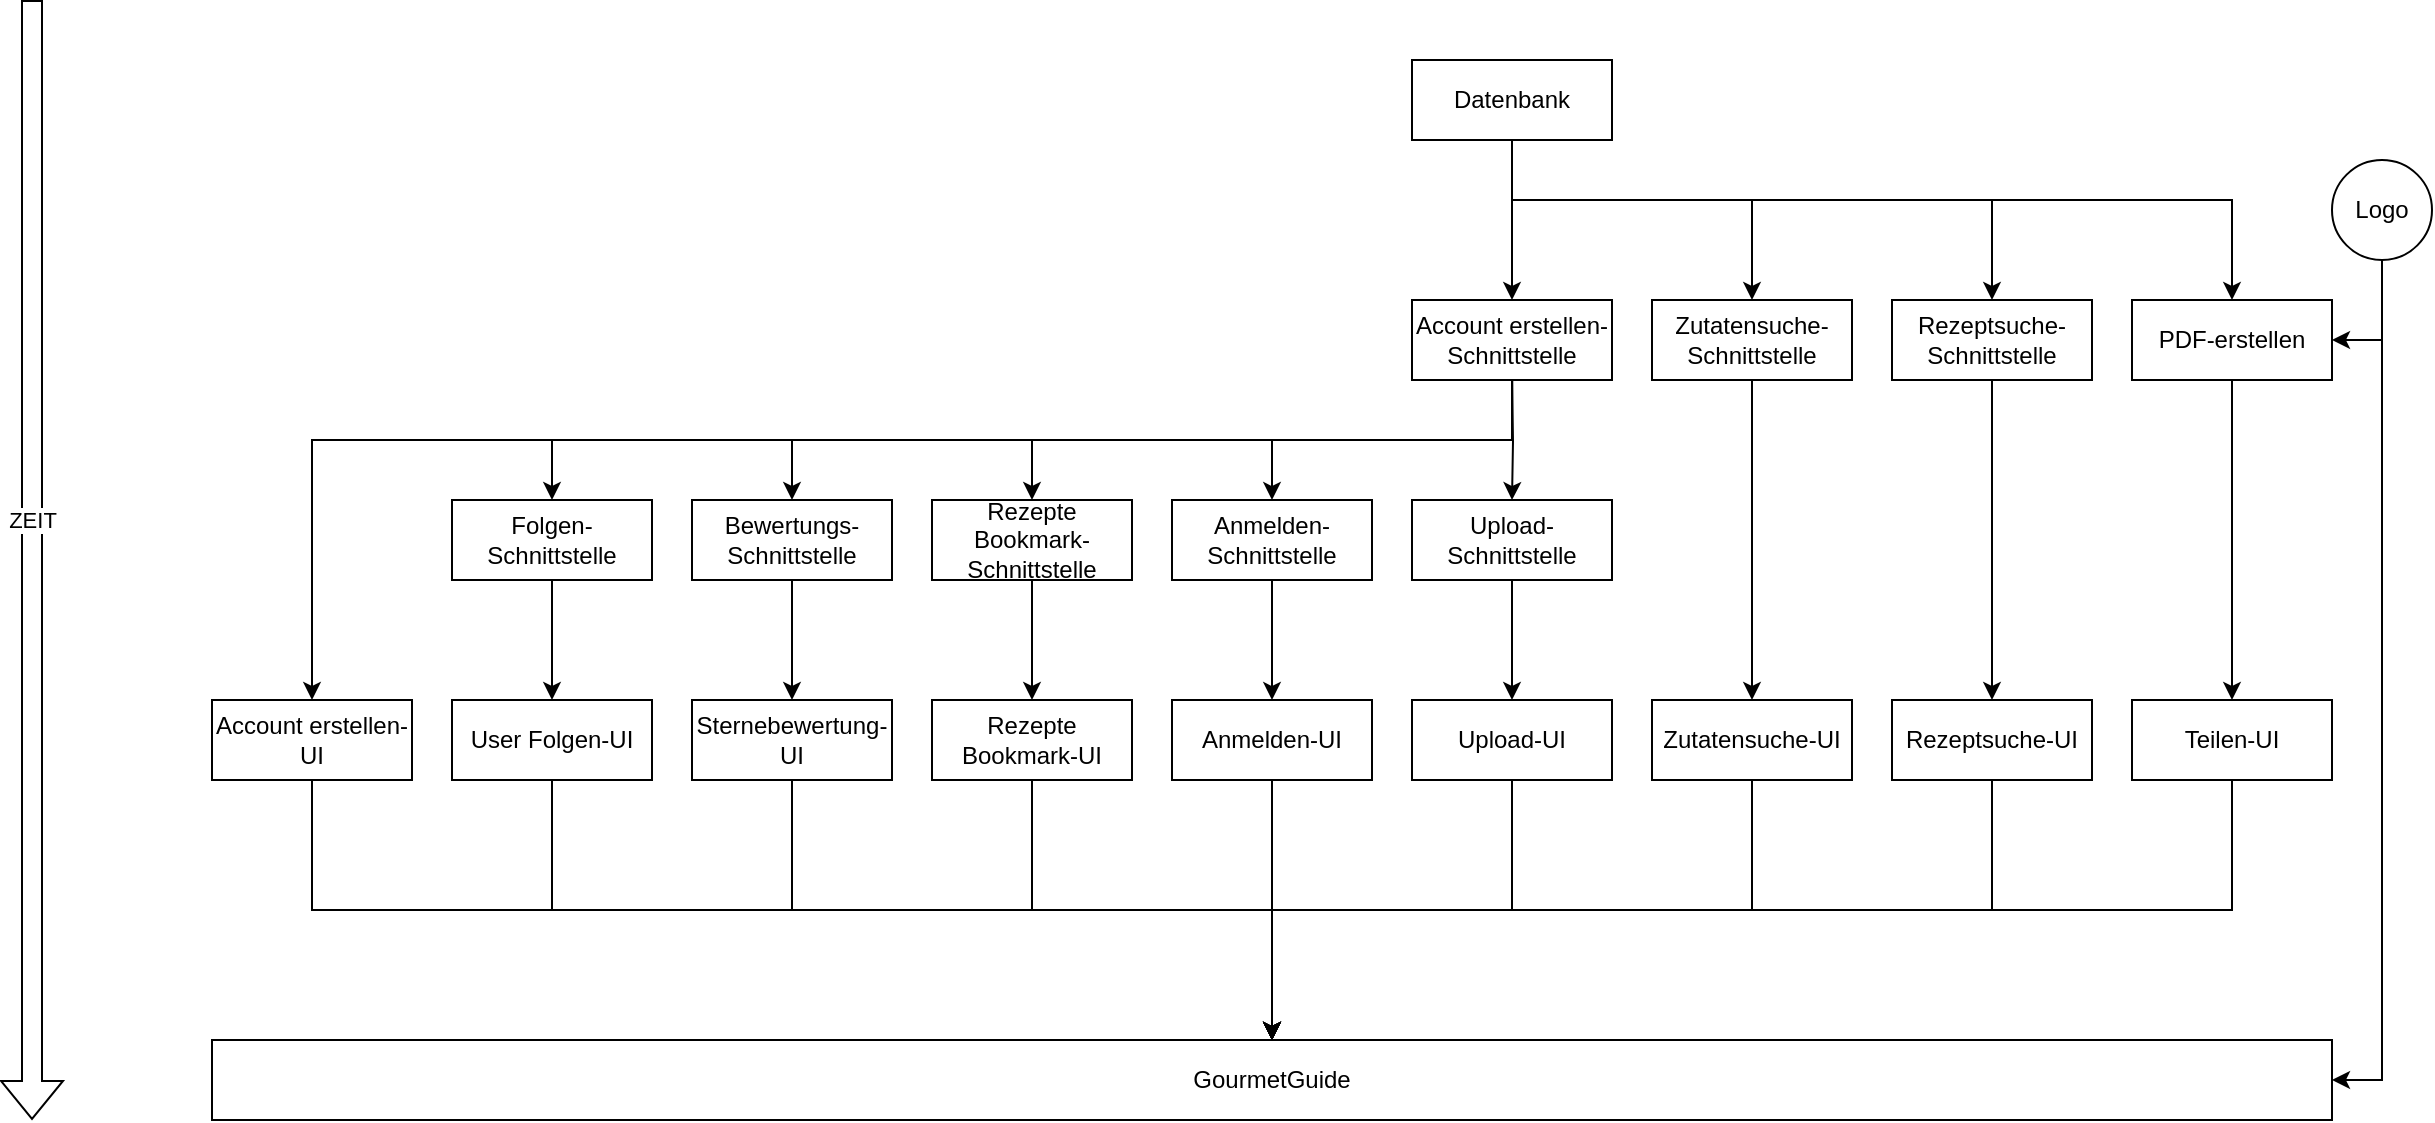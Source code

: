 <mxfile version="24.7.12">
  <diagram name="Seite-1" id="9pEVWhV_WQzaXaiLkUfg">
    <mxGraphModel dx="2048" dy="618" grid="1" gridSize="10" guides="1" tooltips="1" connect="1" arrows="1" fold="1" page="1" pageScale="1" pageWidth="827" pageHeight="1169" math="0" shadow="0">
      <root>
        <mxCell id="0" />
        <mxCell id="1" parent="0" />
        <mxCell id="HwZ_zEZexL7Y-Ox2k2YS-2" style="edgeStyle=orthogonalEdgeStyle;rounded=0;orthogonalLoop=1;jettySize=auto;html=1;exitX=1;exitY=0.5;exitDx=0;exitDy=0;entryX=0.5;entryY=1;entryDx=0;entryDy=0;endArrow=none;endFill=0;startArrow=classic;startFill=1;" edge="1" parent="1" source="P6qjONITBiFZTRHwnlfQ-25" target="P6qjONITBiFZTRHwnlfQ-43">
          <mxGeometry relative="1" as="geometry" />
        </mxCell>
        <mxCell id="P6qjONITBiFZTRHwnlfQ-25" value="GourmetGuide" style="rounded=0;whiteSpace=wrap;html=1;" parent="1" vertex="1">
          <mxGeometry x="-560" y="900" width="1060" height="40" as="geometry" />
        </mxCell>
        <mxCell id="P6qjONITBiFZTRHwnlfQ-114" style="edgeStyle=orthogonalEdgeStyle;rounded=0;orthogonalLoop=1;jettySize=auto;html=1;" parent="1" source="P6qjONITBiFZTRHwnlfQ-39" target="P6qjONITBiFZTRHwnlfQ-25" edge="1">
          <mxGeometry relative="1" as="geometry" />
        </mxCell>
        <mxCell id="P6qjONITBiFZTRHwnlfQ-39" value="Upload-UI" style="rounded=0;whiteSpace=wrap;html=1;" parent="1" vertex="1">
          <mxGeometry x="40" y="730" width="100" height="40" as="geometry" />
        </mxCell>
        <mxCell id="P6qjONITBiFZTRHwnlfQ-102" style="edgeStyle=orthogonalEdgeStyle;rounded=0;orthogonalLoop=1;jettySize=auto;html=1;" parent="1" source="P6qjONITBiFZTRHwnlfQ-41" target="P6qjONITBiFZTRHwnlfQ-39" edge="1">
          <mxGeometry relative="1" as="geometry" />
        </mxCell>
        <mxCell id="P6qjONITBiFZTRHwnlfQ-41" value="Upload-Schnittstelle" style="rounded=0;whiteSpace=wrap;html=1;" parent="1" vertex="1">
          <mxGeometry x="40" y="630" width="100" height="40" as="geometry" />
        </mxCell>
        <mxCell id="P6qjONITBiFZTRHwnlfQ-118" style="edgeStyle=orthogonalEdgeStyle;rounded=0;orthogonalLoop=1;jettySize=auto;html=1;entryX=1;entryY=0.5;entryDx=0;entryDy=0;" parent="1" source="P6qjONITBiFZTRHwnlfQ-43" target="P6qjONITBiFZTRHwnlfQ-66" edge="1">
          <mxGeometry relative="1" as="geometry" />
        </mxCell>
        <mxCell id="P6qjONITBiFZTRHwnlfQ-43" value="Logo" style="ellipse;whiteSpace=wrap;html=1;aspect=fixed;" parent="1" vertex="1">
          <mxGeometry x="500" y="460" width="50" height="50" as="geometry" />
        </mxCell>
        <mxCell id="P6qjONITBiFZTRHwnlfQ-99" style="edgeStyle=orthogonalEdgeStyle;rounded=0;orthogonalLoop=1;jettySize=auto;html=1;" parent="1" source="P6qjONITBiFZTRHwnlfQ-45" target="P6qjONITBiFZTRHwnlfQ-47" edge="1">
          <mxGeometry relative="1" as="geometry" />
        </mxCell>
        <mxCell id="P6qjONITBiFZTRHwnlfQ-45" value="Bewertungs-Schnittstelle" style="rounded=0;whiteSpace=wrap;html=1;" parent="1" vertex="1">
          <mxGeometry x="-320" y="630" width="100" height="40" as="geometry" />
        </mxCell>
        <mxCell id="P6qjONITBiFZTRHwnlfQ-111" style="edgeStyle=orthogonalEdgeStyle;rounded=0;orthogonalLoop=1;jettySize=auto;html=1;" parent="1" source="P6qjONITBiFZTRHwnlfQ-47" target="P6qjONITBiFZTRHwnlfQ-25" edge="1">
          <mxGeometry relative="1" as="geometry" />
        </mxCell>
        <mxCell id="P6qjONITBiFZTRHwnlfQ-47" value="Sternebewertung-UI" style="rounded=0;whiteSpace=wrap;html=1;" parent="1" vertex="1">
          <mxGeometry x="-320" y="730" width="100" height="40" as="geometry" />
        </mxCell>
        <mxCell id="P6qjONITBiFZTRHwnlfQ-113" style="edgeStyle=orthogonalEdgeStyle;rounded=0;orthogonalLoop=1;jettySize=auto;html=1;" parent="1" source="P6qjONITBiFZTRHwnlfQ-55" target="P6qjONITBiFZTRHwnlfQ-25" edge="1">
          <mxGeometry relative="1" as="geometry" />
        </mxCell>
        <mxCell id="P6qjONITBiFZTRHwnlfQ-55" value="Anmelden-UI" style="rounded=0;whiteSpace=wrap;html=1;" parent="1" vertex="1">
          <mxGeometry x="-80" y="730" width="100" height="40" as="geometry" />
        </mxCell>
        <mxCell id="P6qjONITBiFZTRHwnlfQ-109" style="edgeStyle=orthogonalEdgeStyle;rounded=0;orthogonalLoop=1;jettySize=auto;html=1;" parent="1" source="P6qjONITBiFZTRHwnlfQ-57" target="P6qjONITBiFZTRHwnlfQ-25" edge="1">
          <mxGeometry relative="1" as="geometry" />
        </mxCell>
        <mxCell id="P6qjONITBiFZTRHwnlfQ-57" value="Account erstellen-UI" style="rounded=0;whiteSpace=wrap;html=1;" parent="1" vertex="1">
          <mxGeometry x="-560" y="730" width="100" height="40" as="geometry" />
        </mxCell>
        <mxCell id="P6qjONITBiFZTRHwnlfQ-96" style="edgeStyle=orthogonalEdgeStyle;rounded=0;orthogonalLoop=1;jettySize=auto;html=1;" parent="1" source="P6qjONITBiFZTRHwnlfQ-59" target="P6qjONITBiFZTRHwnlfQ-92" edge="1">
          <mxGeometry relative="1" as="geometry">
            <Array as="points">
              <mxPoint x="90" y="600" />
              <mxPoint x="-30" y="600" />
            </Array>
          </mxGeometry>
        </mxCell>
        <mxCell id="P6qjONITBiFZTRHwnlfQ-98" style="edgeStyle=orthogonalEdgeStyle;rounded=0;orthogonalLoop=1;jettySize=auto;html=1;entryX=0.5;entryY=0;entryDx=0;entryDy=0;" parent="1" source="P6qjONITBiFZTRHwnlfQ-59" target="P6qjONITBiFZTRHwnlfQ-57" edge="1">
          <mxGeometry relative="1" as="geometry">
            <Array as="points">
              <mxPoint x="90" y="600" />
              <mxPoint x="-510" y="600" />
            </Array>
          </mxGeometry>
        </mxCell>
        <mxCell id="P6qjONITBiFZTRHwnlfQ-59" value="Account erstellen-Schnittstelle" style="rounded=0;whiteSpace=wrap;html=1;" parent="1" vertex="1">
          <mxGeometry x="40" y="530" width="100" height="40" as="geometry" />
        </mxCell>
        <mxCell id="P6qjONITBiFZTRHwnlfQ-86" style="edgeStyle=orthogonalEdgeStyle;rounded=0;orthogonalLoop=1;jettySize=auto;html=1;" parent="1" target="P6qjONITBiFZTRHwnlfQ-41" edge="1">
          <mxGeometry relative="1" as="geometry">
            <mxPoint x="90" y="570" as="sourcePoint" />
          </mxGeometry>
        </mxCell>
        <mxCell id="P6qjONITBiFZTRHwnlfQ-89" style="edgeStyle=orthogonalEdgeStyle;rounded=0;orthogonalLoop=1;jettySize=auto;html=1;" parent="1" target="P6qjONITBiFZTRHwnlfQ-70" edge="1">
          <mxGeometry relative="1" as="geometry">
            <mxPoint x="90.048" y="570" as="sourcePoint" />
            <Array as="points">
              <mxPoint x="90" y="600" />
              <mxPoint x="-390" y="600" />
            </Array>
          </mxGeometry>
        </mxCell>
        <mxCell id="P6qjONITBiFZTRHwnlfQ-90" style="edgeStyle=orthogonalEdgeStyle;rounded=0;orthogonalLoop=1;jettySize=auto;html=1;" parent="1" target="P6qjONITBiFZTRHwnlfQ-45" edge="1">
          <mxGeometry relative="1" as="geometry">
            <mxPoint x="90.048" y="570" as="sourcePoint" />
            <Array as="points">
              <mxPoint x="90" y="600" />
              <mxPoint x="-270" y="600" />
            </Array>
          </mxGeometry>
        </mxCell>
        <mxCell id="P6qjONITBiFZTRHwnlfQ-91" style="edgeStyle=orthogonalEdgeStyle;rounded=0;orthogonalLoop=1;jettySize=auto;html=1;" parent="1" target="P6qjONITBiFZTRHwnlfQ-74" edge="1">
          <mxGeometry relative="1" as="geometry">
            <mxPoint x="90.048" y="570" as="sourcePoint" />
            <Array as="points">
              <mxPoint x="90" y="600" />
              <mxPoint x="-150" y="600" />
            </Array>
          </mxGeometry>
        </mxCell>
        <mxCell id="P6qjONITBiFZTRHwnlfQ-117" style="edgeStyle=orthogonalEdgeStyle;rounded=0;orthogonalLoop=1;jettySize=auto;html=1;" parent="1" source="P6qjONITBiFZTRHwnlfQ-64" target="P6qjONITBiFZTRHwnlfQ-25" edge="1">
          <mxGeometry relative="1" as="geometry" />
        </mxCell>
        <mxCell id="P6qjONITBiFZTRHwnlfQ-64" value="Teilen-UI" style="rounded=0;whiteSpace=wrap;html=1;" parent="1" vertex="1">
          <mxGeometry x="400" y="730" width="100" height="40" as="geometry" />
        </mxCell>
        <mxCell id="P6qjONITBiFZTRHwnlfQ-106" style="edgeStyle=orthogonalEdgeStyle;rounded=0;orthogonalLoop=1;jettySize=auto;html=1;" parent="1" source="P6qjONITBiFZTRHwnlfQ-66" target="P6qjONITBiFZTRHwnlfQ-64" edge="1">
          <mxGeometry relative="1" as="geometry" />
        </mxCell>
        <mxCell id="P6qjONITBiFZTRHwnlfQ-66" value="PDF-erstellen" style="rounded=0;whiteSpace=wrap;html=1;" parent="1" vertex="1">
          <mxGeometry x="400" y="530" width="100" height="40" as="geometry" />
        </mxCell>
        <mxCell id="P6qjONITBiFZTRHwnlfQ-108" style="edgeStyle=orthogonalEdgeStyle;rounded=0;orthogonalLoop=1;jettySize=auto;html=1;" parent="1" source="P6qjONITBiFZTRHwnlfQ-68" target="P6qjONITBiFZTRHwnlfQ-25" edge="1">
          <mxGeometry relative="1" as="geometry" />
        </mxCell>
        <mxCell id="P6qjONITBiFZTRHwnlfQ-68" value="User Folgen-UI" style="rounded=0;whiteSpace=wrap;html=1;" parent="1" vertex="1">
          <mxGeometry x="-440" y="730" width="100" height="40" as="geometry" />
        </mxCell>
        <mxCell id="P6qjONITBiFZTRHwnlfQ-97" style="edgeStyle=orthogonalEdgeStyle;rounded=0;orthogonalLoop=1;jettySize=auto;html=1;" parent="1" source="P6qjONITBiFZTRHwnlfQ-70" target="P6qjONITBiFZTRHwnlfQ-68" edge="1">
          <mxGeometry relative="1" as="geometry" />
        </mxCell>
        <mxCell id="P6qjONITBiFZTRHwnlfQ-70" value="Folgen- Schnittstelle" style="rounded=0;whiteSpace=wrap;html=1;" parent="1" vertex="1">
          <mxGeometry x="-440" y="630" width="100" height="40" as="geometry" />
        </mxCell>
        <mxCell id="P6qjONITBiFZTRHwnlfQ-112" style="edgeStyle=orthogonalEdgeStyle;rounded=0;orthogonalLoop=1;jettySize=auto;html=1;" parent="1" source="P6qjONITBiFZTRHwnlfQ-72" target="P6qjONITBiFZTRHwnlfQ-25" edge="1">
          <mxGeometry relative="1" as="geometry" />
        </mxCell>
        <mxCell id="P6qjONITBiFZTRHwnlfQ-72" value="Rezepte Bookmark-UI" style="rounded=0;whiteSpace=wrap;html=1;" parent="1" vertex="1">
          <mxGeometry x="-200" y="730" width="100" height="40" as="geometry" />
        </mxCell>
        <mxCell id="P6qjONITBiFZTRHwnlfQ-100" style="edgeStyle=orthogonalEdgeStyle;rounded=0;orthogonalLoop=1;jettySize=auto;html=1;" parent="1" source="P6qjONITBiFZTRHwnlfQ-74" target="P6qjONITBiFZTRHwnlfQ-72" edge="1">
          <mxGeometry relative="1" as="geometry" />
        </mxCell>
        <mxCell id="P6qjONITBiFZTRHwnlfQ-74" value="Rezepte Bookmark-Schnittstelle" style="rounded=0;whiteSpace=wrap;html=1;" parent="1" vertex="1">
          <mxGeometry x="-200" y="630" width="100" height="40" as="geometry" />
        </mxCell>
        <mxCell id="P6qjONITBiFZTRHwnlfQ-115" style="edgeStyle=orthogonalEdgeStyle;rounded=0;orthogonalLoop=1;jettySize=auto;html=1;" parent="1" source="P6qjONITBiFZTRHwnlfQ-75" target="P6qjONITBiFZTRHwnlfQ-25" edge="1">
          <mxGeometry relative="1" as="geometry" />
        </mxCell>
        <mxCell id="P6qjONITBiFZTRHwnlfQ-75" value="Zutatensuche-UI" style="rounded=0;whiteSpace=wrap;html=1;" parent="1" vertex="1">
          <mxGeometry x="160" y="730" width="100" height="40" as="geometry" />
        </mxCell>
        <mxCell id="P6qjONITBiFZTRHwnlfQ-116" style="edgeStyle=orthogonalEdgeStyle;rounded=0;orthogonalLoop=1;jettySize=auto;html=1;" parent="1" source="P6qjONITBiFZTRHwnlfQ-76" target="P6qjONITBiFZTRHwnlfQ-25" edge="1">
          <mxGeometry relative="1" as="geometry" />
        </mxCell>
        <mxCell id="P6qjONITBiFZTRHwnlfQ-76" value="Rezeptsuche-UI" style="rounded=0;whiteSpace=wrap;html=1;" parent="1" vertex="1">
          <mxGeometry x="280" y="730" width="100" height="40" as="geometry" />
        </mxCell>
        <mxCell id="P6qjONITBiFZTRHwnlfQ-104" style="edgeStyle=orthogonalEdgeStyle;rounded=0;orthogonalLoop=1;jettySize=auto;html=1;" parent="1" source="P6qjONITBiFZTRHwnlfQ-77" target="P6qjONITBiFZTRHwnlfQ-75" edge="1">
          <mxGeometry relative="1" as="geometry" />
        </mxCell>
        <mxCell id="P6qjONITBiFZTRHwnlfQ-77" value="Zutatensuche-Schnittstelle" style="rounded=0;whiteSpace=wrap;html=1;" parent="1" vertex="1">
          <mxGeometry x="160" y="530" width="100" height="40" as="geometry" />
        </mxCell>
        <mxCell id="P6qjONITBiFZTRHwnlfQ-105" style="edgeStyle=orthogonalEdgeStyle;rounded=0;orthogonalLoop=1;jettySize=auto;html=1;" parent="1" source="P6qjONITBiFZTRHwnlfQ-78" target="P6qjONITBiFZTRHwnlfQ-76" edge="1">
          <mxGeometry relative="1" as="geometry" />
        </mxCell>
        <mxCell id="P6qjONITBiFZTRHwnlfQ-78" value="Rezeptsuche-Schnittstelle" style="rounded=0;whiteSpace=wrap;html=1;" parent="1" vertex="1">
          <mxGeometry x="280" y="530" width="100" height="40" as="geometry" />
        </mxCell>
        <mxCell id="P6qjONITBiFZTRHwnlfQ-83" style="edgeStyle=orthogonalEdgeStyle;rounded=0;orthogonalLoop=1;jettySize=auto;html=1;" parent="1" source="P6qjONITBiFZTRHwnlfQ-79" target="P6qjONITBiFZTRHwnlfQ-77" edge="1">
          <mxGeometry relative="1" as="geometry">
            <Array as="points">
              <mxPoint x="90" y="480" />
              <mxPoint x="210" y="480" />
            </Array>
          </mxGeometry>
        </mxCell>
        <mxCell id="P6qjONITBiFZTRHwnlfQ-84" style="edgeStyle=orthogonalEdgeStyle;rounded=0;orthogonalLoop=1;jettySize=auto;html=1;" parent="1" source="P6qjONITBiFZTRHwnlfQ-79" target="P6qjONITBiFZTRHwnlfQ-78" edge="1">
          <mxGeometry relative="1" as="geometry">
            <Array as="points">
              <mxPoint x="90" y="480" />
              <mxPoint x="330" y="480" />
            </Array>
          </mxGeometry>
        </mxCell>
        <mxCell id="P6qjONITBiFZTRHwnlfQ-85" style="edgeStyle=orthogonalEdgeStyle;rounded=0;orthogonalLoop=1;jettySize=auto;html=1;" parent="1" source="P6qjONITBiFZTRHwnlfQ-79" edge="1">
          <mxGeometry relative="1" as="geometry">
            <mxPoint x="90" y="530" as="targetPoint" />
          </mxGeometry>
        </mxCell>
        <mxCell id="P6qjONITBiFZTRHwnlfQ-95" style="edgeStyle=orthogonalEdgeStyle;rounded=0;orthogonalLoop=1;jettySize=auto;html=1;" parent="1" source="P6qjONITBiFZTRHwnlfQ-79" target="P6qjONITBiFZTRHwnlfQ-66" edge="1">
          <mxGeometry relative="1" as="geometry">
            <Array as="points">
              <mxPoint x="90" y="480" />
              <mxPoint x="450" y="480" />
            </Array>
          </mxGeometry>
        </mxCell>
        <mxCell id="P6qjONITBiFZTRHwnlfQ-79" value="Datenbank" style="rounded=0;whiteSpace=wrap;html=1;" parent="1" vertex="1">
          <mxGeometry x="40" y="410" width="100" height="40" as="geometry" />
        </mxCell>
        <mxCell id="P6qjONITBiFZTRHwnlfQ-101" style="edgeStyle=orthogonalEdgeStyle;rounded=0;orthogonalLoop=1;jettySize=auto;html=1;entryX=0.5;entryY=0;entryDx=0;entryDy=0;" parent="1" source="P6qjONITBiFZTRHwnlfQ-92" target="P6qjONITBiFZTRHwnlfQ-55" edge="1">
          <mxGeometry relative="1" as="geometry" />
        </mxCell>
        <mxCell id="P6qjONITBiFZTRHwnlfQ-92" value="Anmelden-Schnittstelle" style="rounded=0;whiteSpace=wrap;html=1;" parent="1" vertex="1">
          <mxGeometry x="-80" y="630" width="100" height="40" as="geometry" />
        </mxCell>
        <mxCell id="P6qjONITBiFZTRHwnlfQ-120" value="" style="shape=flexArrow;endArrow=none;startArrow=block;html=1;rounded=0;startFill=0;endFill=0;" parent="1" edge="1">
          <mxGeometry width="100" height="100" relative="1" as="geometry">
            <mxPoint x="-650" y="940" as="sourcePoint" />
            <mxPoint x="-650" y="380" as="targetPoint" />
          </mxGeometry>
        </mxCell>
        <mxCell id="HwZ_zEZexL7Y-Ox2k2YS-1" value="ZEIT" style="edgeLabel;html=1;align=center;verticalAlign=middle;resizable=0;points=[];" vertex="1" connectable="0" parent="P6qjONITBiFZTRHwnlfQ-120">
          <mxGeometry x="0.073" relative="1" as="geometry">
            <mxPoint as="offset" />
          </mxGeometry>
        </mxCell>
      </root>
    </mxGraphModel>
  </diagram>
</mxfile>
